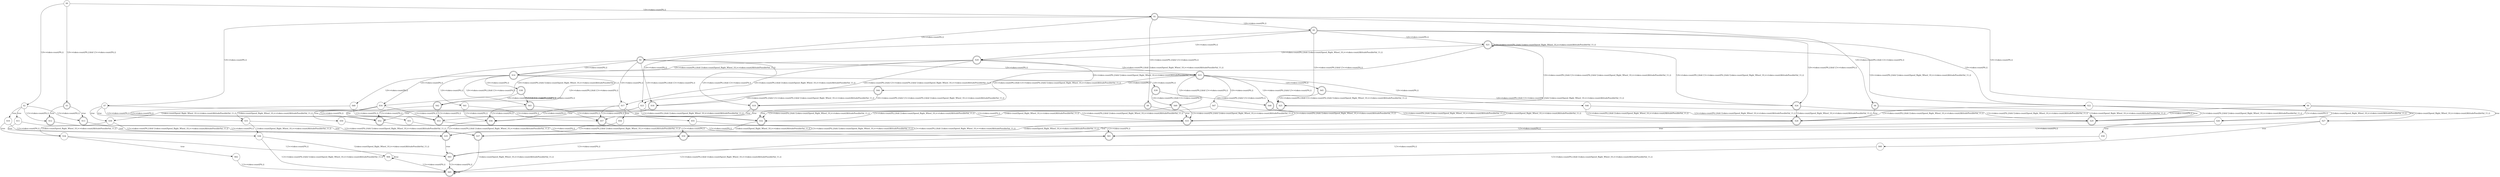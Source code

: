 digraph BA {
	S0 [shape=circle]
	S1 [shape=doublecircle]
	S2 [shape=circle]
	S3 [shape=doublecircle]
	S4 [shape=doublecircle]
	S5 [shape=doublecircle]
	S6 [shape=circle]
	S7 [shape=circle]
	S8 [shape=doublecircle]
	S9 [shape=doublecircle]
	S10 [shape=circle]
	S11 [shape=circle]
	S12 [shape=doublecircle]
	S13 [shape=doublecircle]
	S14 [shape=doublecircle]
	S15 [shape=doublecircle]
	S16 [shape=circle]
	S17 [shape=circle]
	S18 [shape=doublecircle]
	S19 [shape=doublecircle]
	S20 [shape=doublecircle]
	S21 [shape=doublecircle]
	S22 [shape=circle]
	S23 [shape=circle]
	S24 [shape=doublecircle]
	S25 [shape=doublecircle]
	S26 [shape=circle]
	S27 [shape=circle]
	S28 [shape=doublecircle]
	S29 [shape=doublecircle]
	S30 [shape=circle]
	S31 [shape=circle]
	S32 [shape=doublecircle]
	S33 [shape=doublecircle]
	S34 [shape=circle]
	S35 [shape=doublecircle]
	S36 [shape=circle]
	S37 [shape=doublecircle]
	S38 [shape=doublecircle]
	S39 [shape=doublecircle]
	S40 [shape=circle]
	S41 [shape=circle]
	S42 [shape=doublecircle]
	S43 [shape=doublecircle]
	S44 [shape=doublecircle]
	S45 [shape=doublecircle]
	S46 [shape=circle]
	S47 [shape=circle]
	S48 [shape=doublecircle]
	S49 [shape=doublecircle]
	S50 [shape=circle]
	S51 [shape=circle]
	S52 [shape=doublecircle]
	S53 [shape=doublecircle]
	S54 [shape=circle]
	S55 [shape=circle]
	S56 [shape=doublecircle]
	S57 [shape=doublecircle]
	S58 [shape=circle]
	S59 [shape=doublecircle]
	S60 [shape=circle]
	S61 [shape=doublecircle]
	S62 [shape=circle]
	S63 [shape=doublecircle]
	S64 [shape=circle]
	S65 [shape=doublecircle]

	S0->S3 [label="!{0<=token-count(P6,)}&&!{3<=token-count(P4,)}"]
	S0->S2 [label="!{0<=token-count(P6,)}"]
	S0->S1 [label="!{0<=token-count(P6,)}"]
	S1->S9 [label="!{0<=token-count(P6,)}&&!{3<=token-count(P4,)}"]
	S1->S8 [label="!{0<=token-count(P6,)}&&!{3<=token-count(P4,)}"]
	S1->S7 [label="!{0<=token-count(P6,)}"]
	S1->S6 [label="!{0<=token-count(P6,)}"]
	S1->S5 [label="!{0<=token-count(P6,)}"]
	S1->S4 [label="!{0<=token-count(P6,)}"]
	S2->S13 [label="!{3<=token-count(P4,)}"]
	S2->S12 [label="!{3<=token-count(P4,)}"]
	S2->S11 [label="true"]
	S2->S10 [label="true"]
	S3->S13 [label="true"]
	S3->S12 [label="true"]
	S4->S19 [label="!{0<=token-count(P6,)}&&!{3<=token-count(P4,)}"]
	S4->S18 [label="!{0<=token-count(P6,)}&&!{3<=token-count(P4,)}"]
	S4->S17 [label="!{0<=token-count(P6,)}"]
	S4->S16 [label="!{0<=token-count(P6,)}"]
	S4->S15 [label="!{0<=token-count(P6,)}"]
	S4->S14 [label="!{0<=token-count(P6,)}"]
	S5->S25 [label="!{0<=token-count(P6,)}&&!{3<=token-count(P4,)}"]
	S5->S24 [label="!{0<=token-count(P6,)}&&!{3<=token-count(P4,)}"]
	S5->S23 [label="!{0<=token-count(P6,)}"]
	S5->S22 [label="!{0<=token-count(P6,)}"]
	S5->S21 [label="!{0<=token-count(P6,)}"]
	S5->S20 [label="!{0<=token-count(P6,)}"]
	S6->S29 [label="!{3<=token-count(P4,)}"]
	S6->S28 [label="!{3<=token-count(P4,)}"]
	S6->S27 [label="true"]
	S6->S26 [label="true"]
	S7->S33 [label="!{3<=token-count(P4,)}"]
	S7->S32 [label="!{3<=token-count(P4,)}"]
	S7->S31 [label="true"]
	S7->S30 [label="true"]
	S8->S29 [label="true"]
	S8->S28 [label="true"]
	S9->S33 [label="true"]
	S9->S32 [label="true"]
	S10->S35 [label="!{3<=token-count(P4,)}"]
	S10->S34 [label="true"]
	S11->S37 [label="!{3<=token-count(P4,)}"]
	S11->S36 [label="true"]
	S12->S35 [label="true"]
	S13->S37 [label="true"]
	S14->S43 [label="!{0<=token-count(P6,)}&&!{3<=token-count(P4,)}"]
	S14->S42 [label="!{0<=token-count(P6,)}&&!{3<=token-count(P4,)}"]
	S14->S41 [label="!{0<=token-count(P6,)}"]
	S14->S40 [label="!{0<=token-count(P6,)}"]
	S14->S39 [label="!{0<=token-count(P6,)}"]
	S14->S38 [label="!{0<=token-count(P6,)}"]
	S15->S49 [label="!{0<=token-count(P6,)}&&!{3<=token-count(P4,)}"]
	S15->S48 [label="!{0<=token-count(P6,)}&&!{3<=token-count(P4,)}"]
	S15->S47 [label="!{0<=token-count(P6,)}"]
	S15->S46 [label="!{0<=token-count(P6,)}"]
	S15->S45 [label="!{0<=token-count(P6,)}"]
	S15->S44 [label="!{0<=token-count(P6,)}"]
	S16->S53 [label="!{3<=token-count(P4,)}"]
	S16->S52 [label="!{3<=token-count(P4,)}"]
	S16->S51 [label="true"]
	S16->S50 [label="true"]
	S17->S57 [label="!{3<=token-count(P4,)}"]
	S17->S56 [label="!{3<=token-count(P4,)}"]
	S17->S55 [label="true"]
	S17->S54 [label="true"]
	S18->S53 [label="true"]
	S18->S52 [label="true"]
	S19->S57 [label="true"]
	S19->S56 [label="true"]
	S20->S19 [label="!{0<=token-count(P6,)}&&!{3<=token-count(P4,)}&&!{token-count(Speed_Right_Wheel_10,)<=token-count(AltitudePossibleVal_11,)}"]
	S20->S18 [label="!{0<=token-count(P6,)}&&!{3<=token-count(P4,)}&&!{token-count(Speed_Right_Wheel_10,)<=token-count(AltitudePossibleVal_11,)}"]
	S20->S17 [label="!{0<=token-count(P6,)}&&!{token-count(Speed_Right_Wheel_10,)<=token-count(AltitudePossibleVal_11,)}"]
	S20->S16 [label="!{0<=token-count(P6,)}&&!{token-count(Speed_Right_Wheel_10,)<=token-count(AltitudePossibleVal_11,)}"]
	S20->S15 [label="!{0<=token-count(P6,)}&&!{token-count(Speed_Right_Wheel_10,)<=token-count(AltitudePossibleVal_11,)}"]
	S20->S14 [label="!{0<=token-count(P6,)}&&!{token-count(Speed_Right_Wheel_10,)<=token-count(AltitudePossibleVal_11,)}"]
	S21->S25 [label="!{0<=token-count(P6,)}&&!{3<=token-count(P4,)}&&!{token-count(Speed_Right_Wheel_10,)<=token-count(AltitudePossibleVal_11,)}"]
	S21->S24 [label="!{0<=token-count(P6,)}&&!{3<=token-count(P4,)}&&!{token-count(Speed_Right_Wheel_10,)<=token-count(AltitudePossibleVal_11,)}"]
	S21->S23 [label="!{0<=token-count(P6,)}&&!{token-count(Speed_Right_Wheel_10,)<=token-count(AltitudePossibleVal_11,)}"]
	S21->S22 [label="!{0<=token-count(P6,)}&&!{token-count(Speed_Right_Wheel_10,)<=token-count(AltitudePossibleVal_11,)}"]
	S21->S21 [label="!{0<=token-count(P6,)}&&!{token-count(Speed_Right_Wheel_10,)<=token-count(AltitudePossibleVal_11,)}"]
	S21->S20 [label="!{0<=token-count(P6,)}&&!{token-count(Speed_Right_Wheel_10,)<=token-count(AltitudePossibleVal_11,)}"]
	S22->S29 [label="!{3<=token-count(P4,)}&&!{token-count(Speed_Right_Wheel_10,)<=token-count(AltitudePossibleVal_11,)}"]
	S22->S28 [label="!{3<=token-count(P4,)}&&!{token-count(Speed_Right_Wheel_10,)<=token-count(AltitudePossibleVal_11,)}"]
	S22->S27 [label="!{token-count(Speed_Right_Wheel_10,)<=token-count(AltitudePossibleVal_11,)}"]
	S22->S26 [label="!{token-count(Speed_Right_Wheel_10,)<=token-count(AltitudePossibleVal_11,)}"]
	S23->S33 [label="!{3<=token-count(P4,)}&&!{token-count(Speed_Right_Wheel_10,)<=token-count(AltitudePossibleVal_11,)}"]
	S23->S32 [label="!{3<=token-count(P4,)}&&!{token-count(Speed_Right_Wheel_10,)<=token-count(AltitudePossibleVal_11,)}"]
	S23->S31 [label="!{token-count(Speed_Right_Wheel_10,)<=token-count(AltitudePossibleVal_11,)}"]
	S23->S30 [label="!{token-count(Speed_Right_Wheel_10,)<=token-count(AltitudePossibleVal_11,)}"]
	S24->S29 [label="!{token-count(Speed_Right_Wheel_10,)<=token-count(AltitudePossibleVal_11,)}"]
	S24->S28 [label="!{token-count(Speed_Right_Wheel_10,)<=token-count(AltitudePossibleVal_11,)}"]
	S25->S33 [label="!{token-count(Speed_Right_Wheel_10,)<=token-count(AltitudePossibleVal_11,)}"]
	S25->S32 [label="!{token-count(Speed_Right_Wheel_10,)<=token-count(AltitudePossibleVal_11,)}"]
	S26->S59 [label="!{3<=token-count(P4,)}"]
	S26->S58 [label="true"]
	S27->S61 [label="!{3<=token-count(P4,)}"]
	S27->S60 [label="true"]
	S28->S59 [label="true"]
	S29->S61 [label="true"]
	S30->S35 [label="!{3<=token-count(P4,)}&&!{token-count(Speed_Right_Wheel_10,)<=token-count(AltitudePossibleVal_11,)}"]
	S30->S34 [label="!{token-count(Speed_Right_Wheel_10,)<=token-count(AltitudePossibleVal_11,)}"]
	S31->S37 [label="!{3<=token-count(P4,)}&&!{token-count(Speed_Right_Wheel_10,)<=token-count(AltitudePossibleVal_11,)}"]
	S31->S36 [label="!{token-count(Speed_Right_Wheel_10,)<=token-count(AltitudePossibleVal_11,)}"]
	S32->S35 [label="!{token-count(Speed_Right_Wheel_10,)<=token-count(AltitudePossibleVal_11,)}"]
	S33->S37 [label="!{token-count(Speed_Right_Wheel_10,)<=token-count(AltitudePossibleVal_11,)}"]
	S34->S63 [label="!{3<=token-count(P4,)}"]
	S34->S62 [label="true"]
	S35->S63 [label="true"]
	S36->S65 [label="!{3<=token-count(P4,)}&&!{token-count(Speed_Right_Wheel_10,)<=token-count(AltitudePossibleVal_11,)}"]
	S36->S64 [label="!{token-count(Speed_Right_Wheel_10,)<=token-count(AltitudePossibleVal_11,)}"]
	S37->S65 [label="!{token-count(Speed_Right_Wheel_10,)<=token-count(AltitudePossibleVal_11,)}"]
	S38->S43 [label="!{0<=token-count(P6,)}&&!{3<=token-count(P4,)}"]
	S38->S42 [label="!{0<=token-count(P6,)}&&!{3<=token-count(P4,)}"]
	S39->S49 [label="!{0<=token-count(P6,)}&&!{3<=token-count(P4,)}"]
	S39->S48 [label="!{0<=token-count(P6,)}&&!{3<=token-count(P4,)}"]
	S40->S53 [label="!{3<=token-count(P4,)}"]
	S40->S52 [label="!{3<=token-count(P4,)}"]
	S41->S57 [label="!{3<=token-count(P4,)}"]
	S41->S56 [label="!{3<=token-count(P4,)}"]
	S42->S53 [label="!{3<=token-count(P4,)}"]
	S42->S52 [label="!{3<=token-count(P4,)}"]
	S43->S57 [label="!{3<=token-count(P4,)}"]
	S43->S56 [label="!{3<=token-count(P4,)}"]
	S44->S19 [label="!{0<=token-count(P6,)}&&!{3<=token-count(P4,)}&&!{token-count(Speed_Right_Wheel_10,)<=token-count(AltitudePossibleVal_11,)}"]
	S44->S18 [label="!{0<=token-count(P6,)}&&!{3<=token-count(P4,)}&&!{token-count(Speed_Right_Wheel_10,)<=token-count(AltitudePossibleVal_11,)}"]
	S45->S25 [label="!{0<=token-count(P6,)}&&!{3<=token-count(P4,)}&&!{token-count(Speed_Right_Wheel_10,)<=token-count(AltitudePossibleVal_11,)}"]
	S45->S24 [label="!{0<=token-count(P6,)}&&!{3<=token-count(P4,)}&&!{token-count(Speed_Right_Wheel_10,)<=token-count(AltitudePossibleVal_11,)}"]
	S46->S29 [label="!{3<=token-count(P4,)}&&!{token-count(Speed_Right_Wheel_10,)<=token-count(AltitudePossibleVal_11,)}"]
	S46->S28 [label="!{3<=token-count(P4,)}&&!{token-count(Speed_Right_Wheel_10,)<=token-count(AltitudePossibleVal_11,)}"]
	S47->S33 [label="!{3<=token-count(P4,)}&&!{token-count(Speed_Right_Wheel_10,)<=token-count(AltitudePossibleVal_11,)}"]
	S47->S32 [label="!{3<=token-count(P4,)}&&!{token-count(Speed_Right_Wheel_10,)<=token-count(AltitudePossibleVal_11,)}"]
	S48->S29 [label="!{3<=token-count(P4,)}&&!{token-count(Speed_Right_Wheel_10,)<=token-count(AltitudePossibleVal_11,)}"]
	S48->S28 [label="!{3<=token-count(P4,)}&&!{token-count(Speed_Right_Wheel_10,)<=token-count(AltitudePossibleVal_11,)}"]
	S49->S33 [label="!{3<=token-count(P4,)}&&!{token-count(Speed_Right_Wheel_10,)<=token-count(AltitudePossibleVal_11,)}"]
	S49->S32 [label="!{3<=token-count(P4,)}&&!{token-count(Speed_Right_Wheel_10,)<=token-count(AltitudePossibleVal_11,)}"]
	S50->S59 [label="!{3<=token-count(P4,)}"]
	S51->S61 [label="!{3<=token-count(P4,)}"]
	S52->S59 [label="!{3<=token-count(P4,)}"]
	S53->S61 [label="!{3<=token-count(P4,)}"]
	S54->S35 [label="!{3<=token-count(P4,)}&&!{token-count(Speed_Right_Wheel_10,)<=token-count(AltitudePossibleVal_11,)}"]
	S55->S37 [label="!{3<=token-count(P4,)}&&!{token-count(Speed_Right_Wheel_10,)<=token-count(AltitudePossibleVal_11,)}"]
	S56->S35 [label="!{3<=token-count(P4,)}&&!{token-count(Speed_Right_Wheel_10,)<=token-count(AltitudePossibleVal_11,)}"]
	S57->S37 [label="!{3<=token-count(P4,)}&&!{token-count(Speed_Right_Wheel_10,)<=token-count(AltitudePossibleVal_11,)}"]
	S58->S63 [label="!{3<=token-count(P4,)}"]
	S59->S63 [label="!{3<=token-count(P4,)}"]
	S60->S65 [label="!{3<=token-count(P4,)}&&!{token-count(Speed_Right_Wheel_10,)<=token-count(AltitudePossibleVal_11,)}"]
	S61->S65 [label="!{3<=token-count(P4,)}&&!{token-count(Speed_Right_Wheel_10,)<=token-count(AltitudePossibleVal_11,)}"]
	S62->S65 [label="!{3<=token-count(P4,)}"]
	S63->S65 [label="!{3<=token-count(P4,)}"]
	S64->S65 [label="!{3<=token-count(P4,)}"]
	S64->S64 [label="true"]
	S65->S65 [label="true"]
}
